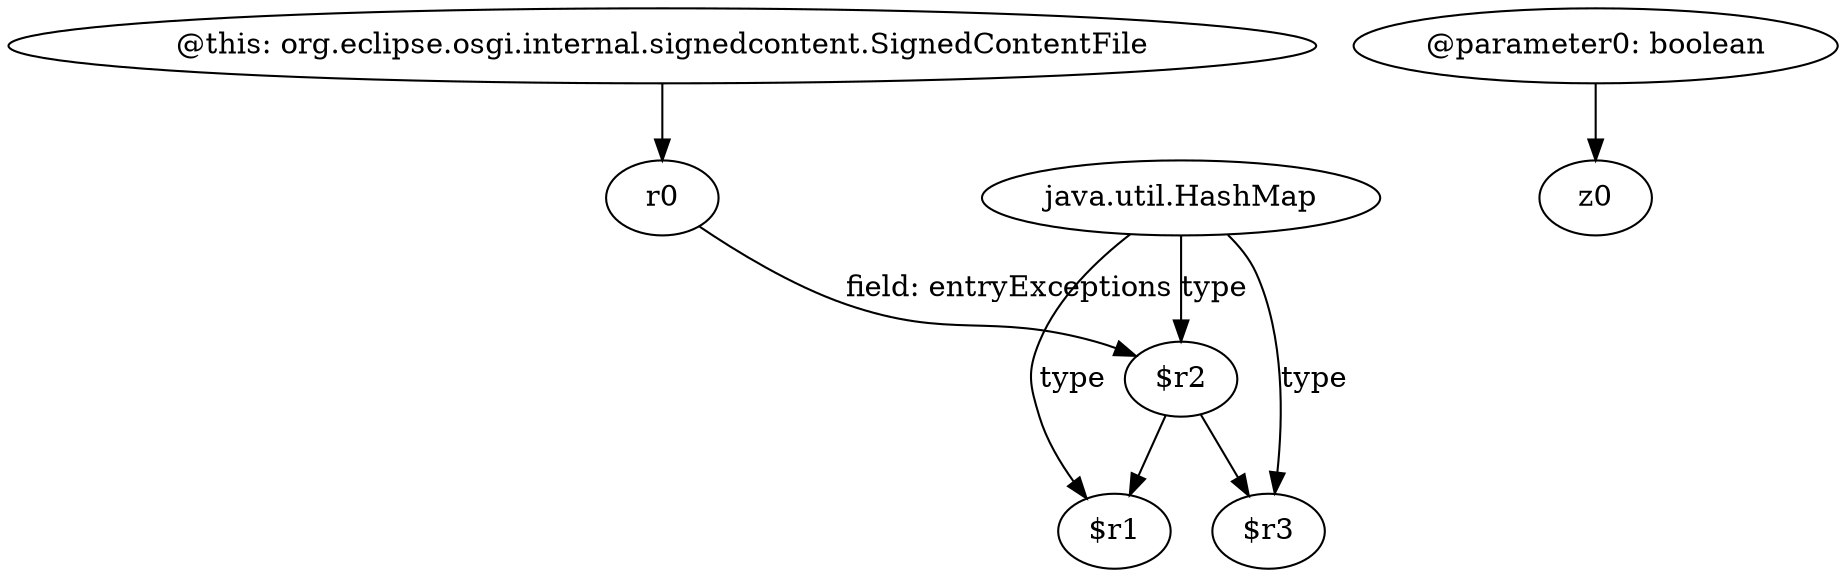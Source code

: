 digraph g {
0[label="$r2"]
1[label="$r1"]
0->1[label=""]
2[label="java.util.HashMap"]
2->0[label="type"]
3[label="r0"]
3->0[label="field: entryExceptions"]
2->1[label="type"]
4[label="$r3"]
0->4[label=""]
2->4[label="type"]
5[label="@parameter0: boolean"]
6[label="z0"]
5->6[label=""]
7[label="@this: org.eclipse.osgi.internal.signedcontent.SignedContentFile"]
7->3[label=""]
}
